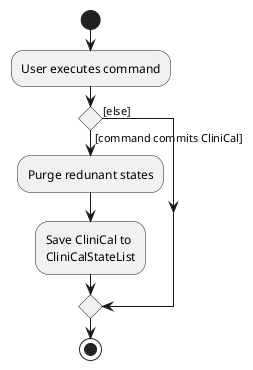 @startuml
start
:User executes command;

'Since the beta syntax does not support placing the condition outside the
'diamond we place it as the true branch instead.

if () then ([command commits CliniCal])
    :Purge redunant states;
    :Save CliniCal to
    CliniCalStateList;
else ([else])
endif
stop
@enduml

